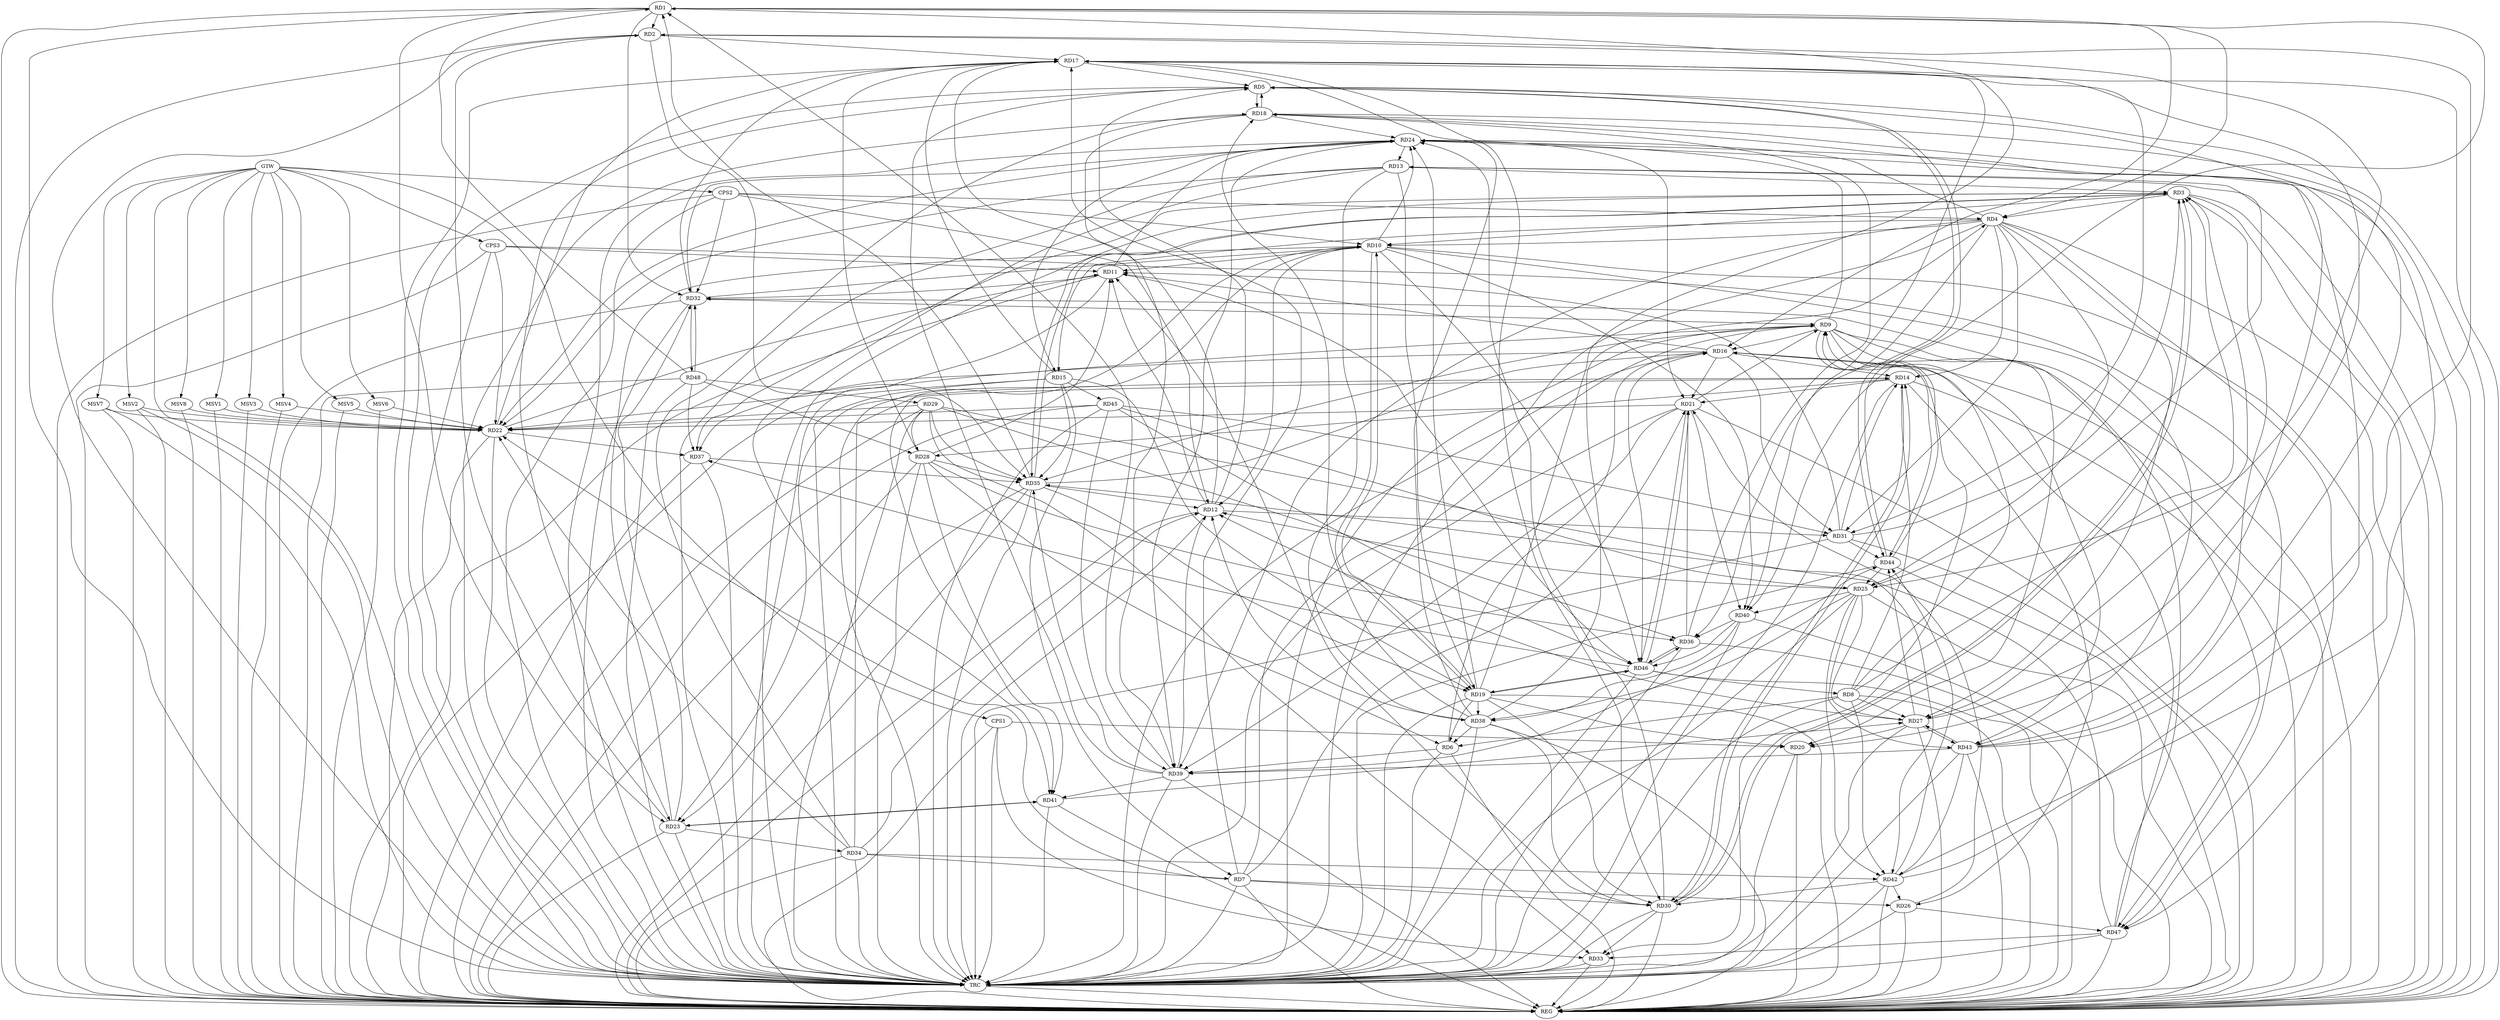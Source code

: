 strict digraph G {
  RD1 [ label="RD1" ];
  RD2 [ label="RD2" ];
  RD3 [ label="RD3" ];
  RD4 [ label="RD4" ];
  RD5 [ label="RD5" ];
  RD6 [ label="RD6" ];
  RD7 [ label="RD7" ];
  RD8 [ label="RD8" ];
  RD9 [ label="RD9" ];
  RD10 [ label="RD10" ];
  RD11 [ label="RD11" ];
  RD12 [ label="RD12" ];
  RD13 [ label="RD13" ];
  RD14 [ label="RD14" ];
  RD15 [ label="RD15" ];
  RD16 [ label="RD16" ];
  RD17 [ label="RD17" ];
  RD18 [ label="RD18" ];
  RD19 [ label="RD19" ];
  RD20 [ label="RD20" ];
  RD21 [ label="RD21" ];
  RD22 [ label="RD22" ];
  RD23 [ label="RD23" ];
  RD24 [ label="RD24" ];
  RD25 [ label="RD25" ];
  RD26 [ label="RD26" ];
  RD27 [ label="RD27" ];
  RD28 [ label="RD28" ];
  RD29 [ label="RD29" ];
  RD30 [ label="RD30" ];
  RD31 [ label="RD31" ];
  RD32 [ label="RD32" ];
  RD33 [ label="RD33" ];
  RD34 [ label="RD34" ];
  RD35 [ label="RD35" ];
  RD36 [ label="RD36" ];
  RD37 [ label="RD37" ];
  RD38 [ label="RD38" ];
  RD39 [ label="RD39" ];
  RD40 [ label="RD40" ];
  RD41 [ label="RD41" ];
  RD42 [ label="RD42" ];
  RD43 [ label="RD43" ];
  RD44 [ label="RD44" ];
  RD45 [ label="RD45" ];
  RD46 [ label="RD46" ];
  RD47 [ label="RD47" ];
  RD48 [ label="RD48" ];
  CPS1 [ label="CPS1" ];
  CPS2 [ label="CPS2" ];
  CPS3 [ label="CPS3" ];
  GTW [ label="GTW" ];
  REG [ label="REG" ];
  TRC [ label="TRC" ];
  MSV1 [ label="MSV1" ];
  MSV2 [ label="MSV2" ];
  MSV3 [ label="MSV3" ];
  MSV4 [ label="MSV4" ];
  MSV5 [ label="MSV5" ];
  MSV6 [ label="MSV6" ];
  MSV7 [ label="MSV7" ];
  MSV8 [ label="MSV8" ];
  RD1 -> RD2;
  RD1 -> RD4;
  RD1 -> RD16;
  RD19 -> RD1;
  RD1 -> RD23;
  RD1 -> RD32;
  RD35 -> RD1;
  RD39 -> RD1;
  RD1 -> RD40;
  RD48 -> RD1;
  RD2 -> RD17;
  RD23 -> RD2;
  RD2 -> RD25;
  RD2 -> RD35;
  RD43 -> RD2;
  RD3 -> RD4;
  RD8 -> RD3;
  RD3 -> RD10;
  RD13 -> RD3;
  RD3 -> RD27;
  RD3 -> RD30;
  RD30 -> RD3;
  RD31 -> RD3;
  RD3 -> RD35;
  RD35 -> RD3;
  RD3 -> RD37;
  RD43 -> RD3;
  RD3 -> RD47;
  RD4 -> RD10;
  RD4 -> RD14;
  RD4 -> RD15;
  RD4 -> RD24;
  RD4 -> RD25;
  RD4 -> RD27;
  RD4 -> RD31;
  RD4 -> RD36;
  RD38 -> RD4;
  RD4 -> RD39;
  RD4 -> RD47;
  RD12 -> RD5;
  RD17 -> RD5;
  RD5 -> RD18;
  RD18 -> RD5;
  RD5 -> RD23;
  RD39 -> RD5;
  RD43 -> RD5;
  RD5 -> RD44;
  RD44 -> RD5;
  RD8 -> RD6;
  RD6 -> RD16;
  RD19 -> RD6;
  RD28 -> RD6;
  RD38 -> RD6;
  RD6 -> RD39;
  RD7 -> RD9;
  RD15 -> RD7;
  RD7 -> RD17;
  RD7 -> RD21;
  RD7 -> RD22;
  RD7 -> RD26;
  RD7 -> RD30;
  RD34 -> RD7;
  RD8 -> RD9;
  RD8 -> RD14;
  RD8 -> RD27;
  RD8 -> RD42;
  RD46 -> RD8;
  RD9 -> RD16;
  RD9 -> RD20;
  RD21 -> RD9;
  RD9 -> RD24;
  RD32 -> RD9;
  RD9 -> RD35;
  RD9 -> RD37;
  RD9 -> RD43;
  RD9 -> RD44;
  RD44 -> RD9;
  RD9 -> RD47;
  RD10 -> RD11;
  RD10 -> RD12;
  RD10 -> RD19;
  RD19 -> RD10;
  RD23 -> RD10;
  RD10 -> RD24;
  RD32 -> RD10;
  RD10 -> RD40;
  RD10 -> RD41;
  RD10 -> RD43;
  RD10 -> RD46;
  RD12 -> RD11;
  RD16 -> RD11;
  RD22 -> RD11;
  RD11 -> RD24;
  RD28 -> RD11;
  RD30 -> RD11;
  RD31 -> RD11;
  RD11 -> RD32;
  RD11 -> RD46;
  RD12 -> RD17;
  RD25 -> RD12;
  RD27 -> RD12;
  RD12 -> RD31;
  RD34 -> RD12;
  RD35 -> RD12;
  RD38 -> RD12;
  RD39 -> RD12;
  RD13 -> RD19;
  RD13 -> RD22;
  RD24 -> RD13;
  RD25 -> RD13;
  RD13 -> RD38;
  RD13 -> RD41;
  RD16 -> RD14;
  RD14 -> RD21;
  RD14 -> RD23;
  RD14 -> RD26;
  RD14 -> RD28;
  RD14 -> RD30;
  RD30 -> RD14;
  RD31 -> RD14;
  RD34 -> RD14;
  RD15 -> RD17;
  RD15 -> RD19;
  RD24 -> RD15;
  RD15 -> RD35;
  RD15 -> RD45;
  RD16 -> RD21;
  RD16 -> RD22;
  RD16 -> RD31;
  RD16 -> RD33;
  RD35 -> RD16;
  RD46 -> RD16;
  RD47 -> RD16;
  RD22 -> RD17;
  RD27 -> RD17;
  RD28 -> RD17;
  RD17 -> RD30;
  RD17 -> RD31;
  RD17 -> RD32;
  RD38 -> RD17;
  RD17 -> RD40;
  RD18 -> RD20;
  RD18 -> RD24;
  RD34 -> RD18;
  RD36 -> RD18;
  RD38 -> RD18;
  RD18 -> RD39;
  RD42 -> RD18;
  RD19 -> RD20;
  RD19 -> RD24;
  RD19 -> RD30;
  RD35 -> RD19;
  RD19 -> RD38;
  RD19 -> RD46;
  RD46 -> RD19;
  RD27 -> RD20;
  RD21 -> RD22;
  RD24 -> RD21;
  RD26 -> RD21;
  RD36 -> RD21;
  RD21 -> RD39;
  RD21 -> RD40;
  RD21 -> RD46;
  RD46 -> RD21;
  RD24 -> RD22;
  RD29 -> RD22;
  RD34 -> RD22;
  RD22 -> RD37;
  RD45 -> RD22;
  RD23 -> RD32;
  RD23 -> RD34;
  RD35 -> RD23;
  RD23 -> RD41;
  RD41 -> RD23;
  RD30 -> RD24;
  RD32 -> RD24;
  RD24 -> RD39;
  RD42 -> RD24;
  RD25 -> RD27;
  RD25 -> RD38;
  RD25 -> RD40;
  RD25 -> RD42;
  RD25 -> RD43;
  RD44 -> RD25;
  RD45 -> RD25;
  RD42 -> RD26;
  RD26 -> RD47;
  RD41 -> RD27;
  RD27 -> RD43;
  RD43 -> RD27;
  RD27 -> RD44;
  RD29 -> RD28;
  RD28 -> RD35;
  RD28 -> RD36;
  RD28 -> RD41;
  RD48 -> RD28;
  RD29 -> RD33;
  RD29 -> RD35;
  RD29 -> RD36;
  RD29 -> RD42;
  RD48 -> RD29;
  RD30 -> RD33;
  RD38 -> RD30;
  RD42 -> RD30;
  RD31 -> RD44;
  RD45 -> RD31;
  RD47 -> RD32;
  RD32 -> RD48;
  RD48 -> RD32;
  RD47 -> RD33;
  RD34 -> RD42;
  RD37 -> RD35;
  RD39 -> RD35;
  RD47 -> RD35;
  RD40 -> RD36;
  RD36 -> RD46;
  RD46 -> RD36;
  RD46 -> RD37;
  RD48 -> RD37;
  RD40 -> RD38;
  RD39 -> RD41;
  RD43 -> RD39;
  RD39 -> RD44;
  RD45 -> RD39;
  RD40 -> RD46;
  RD43 -> RD42;
  RD42 -> RD44;
  RD45 -> RD46;
  CPS1 -> RD20;
  CPS1 -> RD33;
  CPS2 -> RD12;
  CPS2 -> RD4;
  CPS2 -> RD10;
  CPS2 -> RD32;
  CPS3 -> RD22;
  CPS3 -> RD47;
  CPS3 -> RD11;
  GTW -> CPS1;
  GTW -> CPS2;
  GTW -> CPS3;
  RD1 -> REG;
  RD2 -> REG;
  RD3 -> REG;
  RD4 -> REG;
  RD5 -> REG;
  RD6 -> REG;
  RD7 -> REG;
  RD8 -> REG;
  RD9 -> REG;
  RD10 -> REG;
  RD11 -> REG;
  RD12 -> REG;
  RD13 -> REG;
  RD14 -> REG;
  RD15 -> REG;
  RD16 -> REG;
  RD17 -> REG;
  RD18 -> REG;
  RD19 -> REG;
  RD20 -> REG;
  RD21 -> REG;
  RD22 -> REG;
  RD23 -> REG;
  RD24 -> REG;
  RD25 -> REG;
  RD26 -> REG;
  RD27 -> REG;
  RD28 -> REG;
  RD29 -> REG;
  RD30 -> REG;
  RD31 -> REG;
  RD32 -> REG;
  RD33 -> REG;
  RD34 -> REG;
  RD35 -> REG;
  RD36 -> REG;
  RD37 -> REG;
  RD38 -> REG;
  RD39 -> REG;
  RD40 -> REG;
  RD41 -> REG;
  RD42 -> REG;
  RD43 -> REG;
  RD44 -> REG;
  RD45 -> REG;
  RD46 -> REG;
  RD47 -> REG;
  RD48 -> REG;
  CPS1 -> REG;
  CPS2 -> REG;
  CPS3 -> REG;
  RD1 -> TRC;
  RD2 -> TRC;
  RD3 -> TRC;
  RD4 -> TRC;
  RD5 -> TRC;
  RD6 -> TRC;
  RD7 -> TRC;
  RD8 -> TRC;
  RD9 -> TRC;
  RD10 -> TRC;
  RD11 -> TRC;
  RD12 -> TRC;
  RD13 -> TRC;
  RD14 -> TRC;
  RD15 -> TRC;
  RD16 -> TRC;
  RD17 -> TRC;
  RD18 -> TRC;
  RD19 -> TRC;
  RD20 -> TRC;
  RD21 -> TRC;
  RD22 -> TRC;
  RD23 -> TRC;
  RD24 -> TRC;
  RD25 -> TRC;
  RD26 -> TRC;
  RD27 -> TRC;
  RD28 -> TRC;
  RD29 -> TRC;
  RD30 -> TRC;
  RD31 -> TRC;
  RD32 -> TRC;
  RD33 -> TRC;
  RD34 -> TRC;
  RD35 -> TRC;
  RD36 -> TRC;
  RD37 -> TRC;
  RD38 -> TRC;
  RD39 -> TRC;
  RD40 -> TRC;
  RD41 -> TRC;
  RD42 -> TRC;
  RD43 -> TRC;
  RD44 -> TRC;
  RD45 -> TRC;
  RD46 -> TRC;
  RD47 -> TRC;
  RD48 -> TRC;
  CPS1 -> TRC;
  CPS2 -> TRC;
  CPS3 -> TRC;
  GTW -> TRC;
  TRC -> REG;
  MSV1 -> RD22;
  MSV2 -> RD22;
  MSV3 -> RD22;
  MSV4 -> RD22;
  MSV5 -> RD22;
  GTW -> MSV1;
  MSV1 -> REG;
  GTW -> MSV2;
  MSV2 -> REG;
  MSV2 -> TRC;
  GTW -> MSV3;
  MSV3 -> REG;
  GTW -> MSV4;
  MSV4 -> REG;
  GTW -> MSV5;
  MSV5 -> REG;
  MSV6 -> RD22;
  MSV7 -> RD22;
  MSV8 -> RD22;
  GTW -> MSV6;
  MSV6 -> REG;
  GTW -> MSV7;
  MSV7 -> REG;
  MSV7 -> TRC;
  GTW -> MSV8;
  MSV8 -> REG;
}

